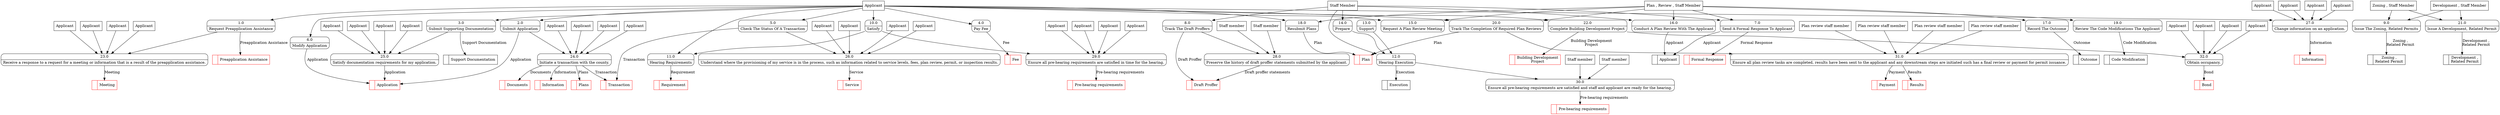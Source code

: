 digraph dfd2{ 
node[shape=record]
200 [label="<f0>  |<f1> Preapplication Assistance " color=red];
201 [label="<f0>  |<f1> Application " color=red];
202 [label="<f0>  |<f1> Support Documentation " ];
203 [label="<f0>  |<f1> Fee " color=red];
204 [label="<f0>  |<f1> Transaction " color=red];
205 [label="<f0>  |<f1> Formal Response " color=red];
206 [label="<f0>  |<f1> Applicant " ];
207 [label="<f0>  |<f1> Zoning ,\nRelated Permit " ];
208 [label="<f0>  |<f1> Requirement " color=red];
209 [label="<f0>  |<f1> Execution " ];
210 [label="<f0>  |<f1> Outcome " ];
211 [label="<f0>  |<f1> Plan " color=red];
212 [label="<f0>  |<f1> Development ,\nRelated Permit " ];
213 [label="<f0>  |<f1> Building Development\nProject " color=red];
214 [label="<f0>  |<f1> Draft Proffer " color=red];
215 [label="<f0>  |<f1> Code Modification " ];
216 [label="Applicant" shape=box];
217 [label="Staff Member" shape=box];
218 [label="Zoning , Staff Member" shape=box];
219 [label="Plan , Review , Staff Member" shape=box];
220 [label="Development , Staff Member" shape=box];
221 [label="{<f0> 1.0|<f1> Request Preapplication Assistance }" shape=Mrecord];
222 [label="{<f0> 2.0|<f1> Submit Application }" shape=Mrecord];
223 [label="{<f0> 3.0|<f1> Submit Supporting Documentation }" shape=Mrecord];
224 [label="{<f0> 4.0|<f1> Pay Fee }" shape=Mrecord];
225 [label="{<f0> 5.0|<f1> Check The Status Of A Transaction }" shape=Mrecord];
226 [label="{<f0> 6.0|<f1> Modify Application }" shape=Mrecord];
227 [label="{<f0> 7.0|<f1> Send A Formal Response To Applicant }" shape=Mrecord];
228 [label="{<f0> 8.0|<f1> Track The Draft Proffers }" shape=Mrecord];
229 [label="{<f0> 9.0|<f1> Issue The Zoning, Related Permits }" shape=Mrecord];
230 [label="{<f0> 10.0|<f1> Satisfy }" shape=Mrecord];
231 [label="{<f0> 11.0|<f1> Hearing Requirements }" shape=Mrecord];
232 [label="{<f0> 12.0|<f1> Hearing Execution }" shape=Mrecord];
233 [label="{<f0> 13.0|<f1> Support }" shape=Mrecord];
234 [label="{<f0> 14.0|<f1> Prepare }" shape=Mrecord];
235 [label="{<f0> 15.0|<f1> Request A Plan Review Meeting }" shape=Mrecord];
236 [label="{<f0> 16.0|<f1> Conduct A Plan Review With The Applicant }" shape=Mrecord];
237 [label="{<f0> 17.0|<f1> Record The Outcome }" shape=Mrecord];
238 [label="{<f0> 18.0|<f1> Resubmit Plans }" shape=Mrecord];
239 [label="{<f0> 19.0|<f1> Review The Code Modifications The Applicant }" shape=Mrecord];
240 [label="{<f0> 20.0|<f1> Track The Completion Of Required Plan Reviews }" shape=Mrecord];
241 [label="{<f0> 21.0|<f1> Issue A Development, Related Permit }" shape=Mrecord];
242 [label="{<f0> 22.0|<f1> Complete Building Development Project }" shape=Mrecord];
23 [label="{<f0> 23.0|<f1> Receive a response to a request for a meeting or information that is a result of the preapplication assistance. }" shape=Mrecord];
221 -> 23
1001 [label="Applicant" shape=box];
1001 -> 23
1003 [label="Applicant" shape=box];
1003 -> 23
1005 [label="Applicant" shape=box];
1005 -> 23
1007 [label="Applicant" shape=box];
1007 -> 23
1009 [label="<f0>  |<f1> Meeting " color=red];
23 -> 1009 [label="Meeting"]
24 [label="{<f0> 24.0|<f1> Initiate a transaction with the county. }" shape=Mrecord];
222 -> 24
1012 [label="Applicant" shape=box];
1012 -> 24
1014 [label="Applicant" shape=box];
1014 -> 24
1016 [label="Applicant" shape=box];
1016 -> 24
1018 [label="Applicant" shape=box];
1018 -> 24
1020 [label="<f0>  |<f1> Information " color=red];
24 -> 1020 [label="Information"]
1022 [label="<f0>  |<f1> Plans " color=red];
24 -> 1022 [label="Plans"]
1024 [label="<f0>  |<f1> Documents " color=red];
24 -> 1024 [label="Documents"]
24 -> 204  [label="Transaction"]
25 [label="{<f0> 25.0|<f1> Satisfy documentation requirements for my application. }" shape=Mrecord];
223 -> 25
1028 [label="Applicant" shape=box];
1028 -> 25
1030 [label="Applicant" shape=box];
1030 -> 25
1032 [label="Applicant" shape=box];
1032 -> 25
1034 [label="Applicant" shape=box];
1034 -> 25
25 -> 201  [label="Application"]
26 [label="{<f0> 26.0|<f1> Understand where the provisioning of my service is in the process, such as information related to service levels, fees, plan review, permit, or inspection results. }" shape=Mrecord];
225 -> 26
1038 [label="Applicant" shape=box];
1038 -> 26
1040 [label="Applicant" shape=box];
1040 -> 26
1042 [label="Applicant" shape=box];
1042 -> 26
1044 [label="Applicant" shape=box];
1044 -> 26
1046 [label="<f0>  |<f1> Service " color=red];
26 -> 1046 [label="Service"]
27 [label="{<f0> 27.0|<f1> Change information on an application. }" shape=Mrecord];
216 -> 27
1049 [label="Applicant" shape=box];
1049 -> 27
1051 [label="Applicant" shape=box];
1051 -> 27
1053 [label="Applicant" shape=box];
1053 -> 27
1055 [label="Applicant" shape=box];
1055 -> 27
1057 [label="<f0>  |<f1> Information " color=red];
27 -> 1057 [label="Information"]
28 [label="{<f0> 28.0|<f1> Preserve the history of draft proffer statements submitted by the applicant. }" shape=Mrecord];
1059 [label="Staff member" shape=box];
1059 -> 28
228 -> 28
1062 [label="Staff member" shape=box];
1062 -> 28
28 -> 214  [label="Draft proffer statements"]
29 [label="{<f0> 29.0|<f1> Ensure all pre-hearing requirements are satisfied in time for the hearing. }" shape=Mrecord];
230 -> 29
1066 [label="Applicant" shape=box];
1066 -> 29
1068 [label="Applicant" shape=box];
1068 -> 29
1070 [label="Applicant" shape=box];
1070 -> 29
1072 [label="Applicant" shape=box];
1072 -> 29
1074 [label="<f0>  |<f1> Pre-hearing requirements " color=red];
29 -> 1074 [label="Pre-hearing requirements"]
30 [label="{<f0> 30.0|<f1> Ensure all pre-hearing requirements are satisfied and staff and applicant are ready for the hearing. }" shape=Mrecord];
1076 [label="Staff member" shape=box];
1076 -> 30
232 -> 30
1079 [label="Staff member" shape=box];
1079 -> 30
1081 [label="<f0>  |<f1> Pre-hearing requirements " color=red];
30 -> 1081 [label="Pre-hearing requirements"]
31 [label="{<f0> 31.0|<f1> Ensure all plan review tasks are completed, results have been sent to the applicant and any downstream steps are initiated such has a final review or payment for permit issuance. }" shape=Mrecord];
1083 [label="Plan review staff member" shape=box];
1083 -> 31
1085 [label="Plan review staff member" shape=box];
1085 -> 31
1087 [label="Plan review staff member" shape=box];
1087 -> 31
240 -> 31
1090 [label="Plan review staff member" shape=box];
1090 -> 31
1092 [label="<f0>  |<f1> Results " color=red];
31 -> 1092 [label="Results"]
1094 [label="<f0>  |<f1> Payment " color=red];
31 -> 1094 [label="Payment"]
32 [label="{<f0> 32.0|<f1> Obtain occupancy. }" shape=Mrecord];
242 -> 32
1097 [label="Applicant" shape=box];
1097 -> 32
1099 [label="Applicant" shape=box];
1099 -> 32
1101 [label="Applicant" shape=box];
1101 -> 32
1103 [label="Applicant" shape=box];
1103 -> 32
1105 [label="<f0>  |<f1> Bond " color=red];
32 -> 1105 [label="Bond"]
216 -> 221
216 -> 222
216 -> 223
216 -> 224
216 -> 225
216 -> 226
216 -> 230
216 -> 231
216 -> 235
216 -> 238
216 -> 240
216 -> 242
217 -> 227
217 -> 228
217 -> 232
217 -> 234
217 -> 236
218 -> 229
218 -> 241
219 -> 227
219 -> 235
219 -> 236
219 -> 237
219 -> 238
219 -> 239
219 -> 240
220 -> 229
220 -> 241
221 -> 200 [label="Preapplication Assistance"]
222 -> 201 [label="Application"]
223 -> 202 [label="Support Documentation"]
224 -> 203 [label="Fee"]
225 -> 204 [label="Transaction"]
226 -> 201 [label="Application"]
227 -> 205 [label="Formal Response"]
227 -> 206 [label="Applicant"]
228 -> 214 [label="Draft Proffer"]
229 -> 207 [label="Zoning ,\nRelated Permit"]
230 -> 231
231 -> 208 [label="Requirement"]
232 -> 209 [label="Execution"]
233 -> 232
234 -> 232
236 -> 206 [label="Applicant"]
237 -> 210 [label="Outcome"]
238 -> 211 [label="Plan"]
239 -> 215 [label="Code Modification"]
240 -> 211 [label="Plan"]
241 -> 212 [label="Development ,\nRelated Permit"]
242 -> 213 [label="Building Development\nProject"]
}